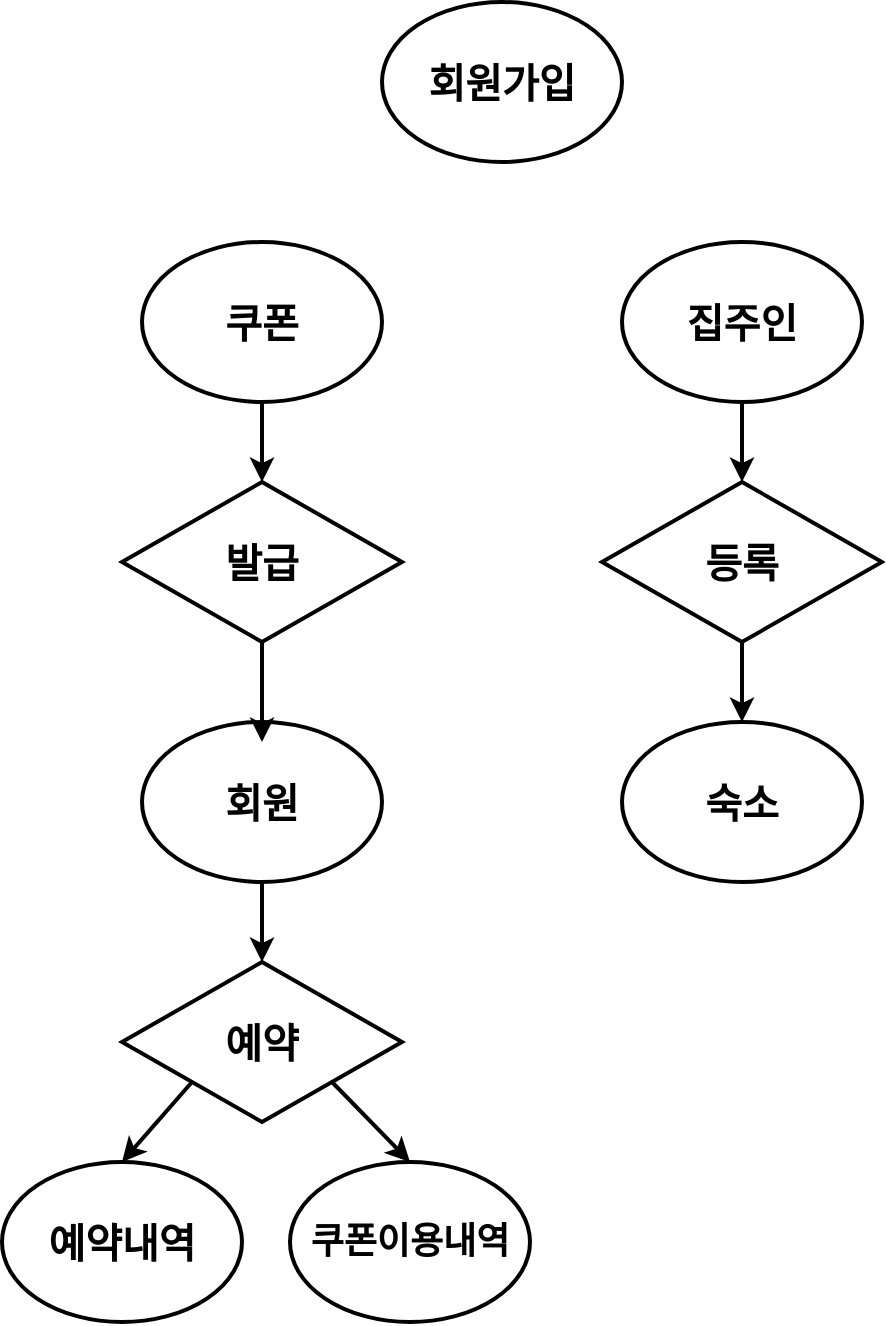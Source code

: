 <mxfile version="26.0.16">
  <diagram name="페이지-1" id="A7KoAqLpkC3rf8sDOBmB">
    <mxGraphModel dx="1434" dy="780" grid="1" gridSize="10" guides="1" tooltips="1" connect="1" arrows="1" fold="1" page="1" pageScale="1" pageWidth="827" pageHeight="1169" math="0" shadow="0">
      <root>
        <mxCell id="0" />
        <mxCell id="1" parent="0" />
        <mxCell id="lKcTm5he1GSqPfXgZawS-7" value="집주인" style="ellipse;whiteSpace=wrap;html=1;strokeWidth=2;fontStyle=1;fontSize=20;" vertex="1" parent="1">
          <mxGeometry x="460" y="160" width="120" height="80" as="geometry" />
        </mxCell>
        <mxCell id="lKcTm5he1GSqPfXgZawS-9" value="등록" style="rhombus;whiteSpace=wrap;html=1;strokeWidth=2;fontSize=20;fontStyle=1" vertex="1" parent="1">
          <mxGeometry x="450" y="280" width="140" height="80" as="geometry" />
        </mxCell>
        <mxCell id="lKcTm5he1GSqPfXgZawS-10" value="" style="endArrow=classic;html=1;rounded=0;exitX=0.5;exitY=1;exitDx=0;exitDy=0;entryX=0.5;entryY=0;entryDx=0;entryDy=0;fontStyle=1;strokeWidth=2;" edge="1" parent="1" source="lKcTm5he1GSqPfXgZawS-7" target="lKcTm5he1GSqPfXgZawS-9">
          <mxGeometry width="50" height="50" relative="1" as="geometry">
            <mxPoint x="330" y="180" as="sourcePoint" />
            <mxPoint x="450" y="280" as="targetPoint" />
          </mxGeometry>
        </mxCell>
        <mxCell id="lKcTm5he1GSqPfXgZawS-11" value="숙소" style="ellipse;whiteSpace=wrap;html=1;strokeWidth=2;fontStyle=1;fontSize=20;" vertex="1" parent="1">
          <mxGeometry x="460" y="400" width="120" height="80" as="geometry" />
        </mxCell>
        <mxCell id="lKcTm5he1GSqPfXgZawS-12" value="" style="endArrow=classic;html=1;rounded=0;exitX=0.5;exitY=1;exitDx=0;exitDy=0;entryX=0.5;entryY=0;entryDx=0;entryDy=0;fontStyle=1;strokeWidth=2;" edge="1" parent="1" source="lKcTm5he1GSqPfXgZawS-9" target="lKcTm5he1GSqPfXgZawS-11">
          <mxGeometry width="50" height="50" relative="1" as="geometry">
            <mxPoint x="450" y="360" as="sourcePoint" />
            <mxPoint x="140" y="220" as="targetPoint" />
          </mxGeometry>
        </mxCell>
        <mxCell id="lKcTm5he1GSqPfXgZawS-13" value="회원" style="ellipse;whiteSpace=wrap;html=1;strokeWidth=2;fontStyle=1;fontSize=20;" vertex="1" parent="1">
          <mxGeometry x="220" y="400" width="120" height="80" as="geometry" />
        </mxCell>
        <mxCell id="lKcTm5he1GSqPfXgZawS-14" value="예약" style="rhombus;whiteSpace=wrap;html=1;strokeWidth=2;fontSize=20;fontStyle=1" vertex="1" parent="1">
          <mxGeometry x="210" y="520" width="140" height="80" as="geometry" />
        </mxCell>
        <mxCell id="lKcTm5he1GSqPfXgZawS-15" value="" style="endArrow=classic;html=1;rounded=0;entryX=0.5;entryY=0;entryDx=0;entryDy=0;fontStyle=1;strokeWidth=2;exitX=0.5;exitY=1;exitDx=0;exitDy=0;" edge="1" parent="1" source="lKcTm5he1GSqPfXgZawS-13" target="lKcTm5he1GSqPfXgZawS-14">
          <mxGeometry width="50" height="50" relative="1" as="geometry">
            <mxPoint x="780" y="300" as="sourcePoint" />
            <mxPoint x="550" y="330" as="targetPoint" />
          </mxGeometry>
        </mxCell>
        <mxCell id="lKcTm5he1GSqPfXgZawS-16" value="" style="endArrow=classic;html=1;rounded=0;fontStyle=1;strokeWidth=2;exitX=0;exitY=1;exitDx=0;exitDy=0;entryX=0.5;entryY=0;entryDx=0;entryDy=0;" edge="1" parent="1" source="lKcTm5he1GSqPfXgZawS-14" target="lKcTm5he1GSqPfXgZawS-17">
          <mxGeometry width="50" height="50" relative="1" as="geometry">
            <mxPoint x="780" y="290" as="sourcePoint" />
            <mxPoint x="210" y="620" as="targetPoint" />
          </mxGeometry>
        </mxCell>
        <mxCell id="lKcTm5he1GSqPfXgZawS-17" value="예약내역" style="ellipse;whiteSpace=wrap;html=1;strokeWidth=2;fontStyle=1;fontSize=20;" vertex="1" parent="1">
          <mxGeometry x="150" y="620" width="120" height="80" as="geometry" />
        </mxCell>
        <mxCell id="lKcTm5he1GSqPfXgZawS-18" value="쿠폰" style="ellipse;whiteSpace=wrap;html=1;strokeWidth=2;fontStyle=1;fontSize=20;" vertex="1" parent="1">
          <mxGeometry x="220" y="160" width="120" height="80" as="geometry" />
        </mxCell>
        <mxCell id="lKcTm5he1GSqPfXgZawS-19" value="발급" style="rhombus;whiteSpace=wrap;html=1;strokeWidth=2;fontSize=20;fontStyle=1" vertex="1" parent="1">
          <mxGeometry x="210" y="280" width="140" height="80" as="geometry" />
        </mxCell>
        <mxCell id="lKcTm5he1GSqPfXgZawS-20" value="" style="endArrow=classic;html=1;rounded=0;exitX=0.5;exitY=1;exitDx=0;exitDy=0;fontStyle=1;strokeWidth=2;" edge="1" parent="1" source="lKcTm5he1GSqPfXgZawS-18" target="lKcTm5he1GSqPfXgZawS-19">
          <mxGeometry width="50" height="50" relative="1" as="geometry">
            <mxPoint x="550" y="170" as="sourcePoint" />
            <mxPoint x="550" y="210" as="targetPoint" />
          </mxGeometry>
        </mxCell>
        <mxCell id="lKcTm5he1GSqPfXgZawS-21" value="쿠폰이용내역" style="ellipse;whiteSpace=wrap;html=1;strokeWidth=2;fontStyle=1;fontSize=18;" vertex="1" parent="1">
          <mxGeometry x="294" y="620" width="120" height="80" as="geometry" />
        </mxCell>
        <mxCell id="lKcTm5he1GSqPfXgZawS-22" value="" style="endArrow=classic;html=1;rounded=0;exitX=0.5;exitY=1;exitDx=0;exitDy=0;fontStyle=1;strokeWidth=2;" edge="1" parent="1" source="lKcTm5he1GSqPfXgZawS-19">
          <mxGeometry width="50" height="50" relative="1" as="geometry">
            <mxPoint x="290" y="250" as="sourcePoint" />
            <mxPoint x="280" y="410" as="targetPoint" />
          </mxGeometry>
        </mxCell>
        <mxCell id="lKcTm5he1GSqPfXgZawS-23" value="" style="endArrow=classic;html=1;rounded=0;fontStyle=1;strokeWidth=2;exitX=1;exitY=1;exitDx=0;exitDy=0;entryX=0.5;entryY=0;entryDx=0;entryDy=0;" edge="1" parent="1" source="lKcTm5he1GSqPfXgZawS-14" target="lKcTm5he1GSqPfXgZawS-21">
          <mxGeometry width="50" height="50" relative="1" as="geometry">
            <mxPoint x="290" y="620" as="sourcePoint" />
            <mxPoint x="350" y="620" as="targetPoint" />
          </mxGeometry>
        </mxCell>
        <mxCell id="lKcTm5he1GSqPfXgZawS-24" value="회원가입" style="ellipse;whiteSpace=wrap;html=1;fontSize=20;strokeWidth=2;fontStyle=1" vertex="1" parent="1">
          <mxGeometry x="340" y="40" width="120" height="80" as="geometry" />
        </mxCell>
      </root>
    </mxGraphModel>
  </diagram>
</mxfile>
